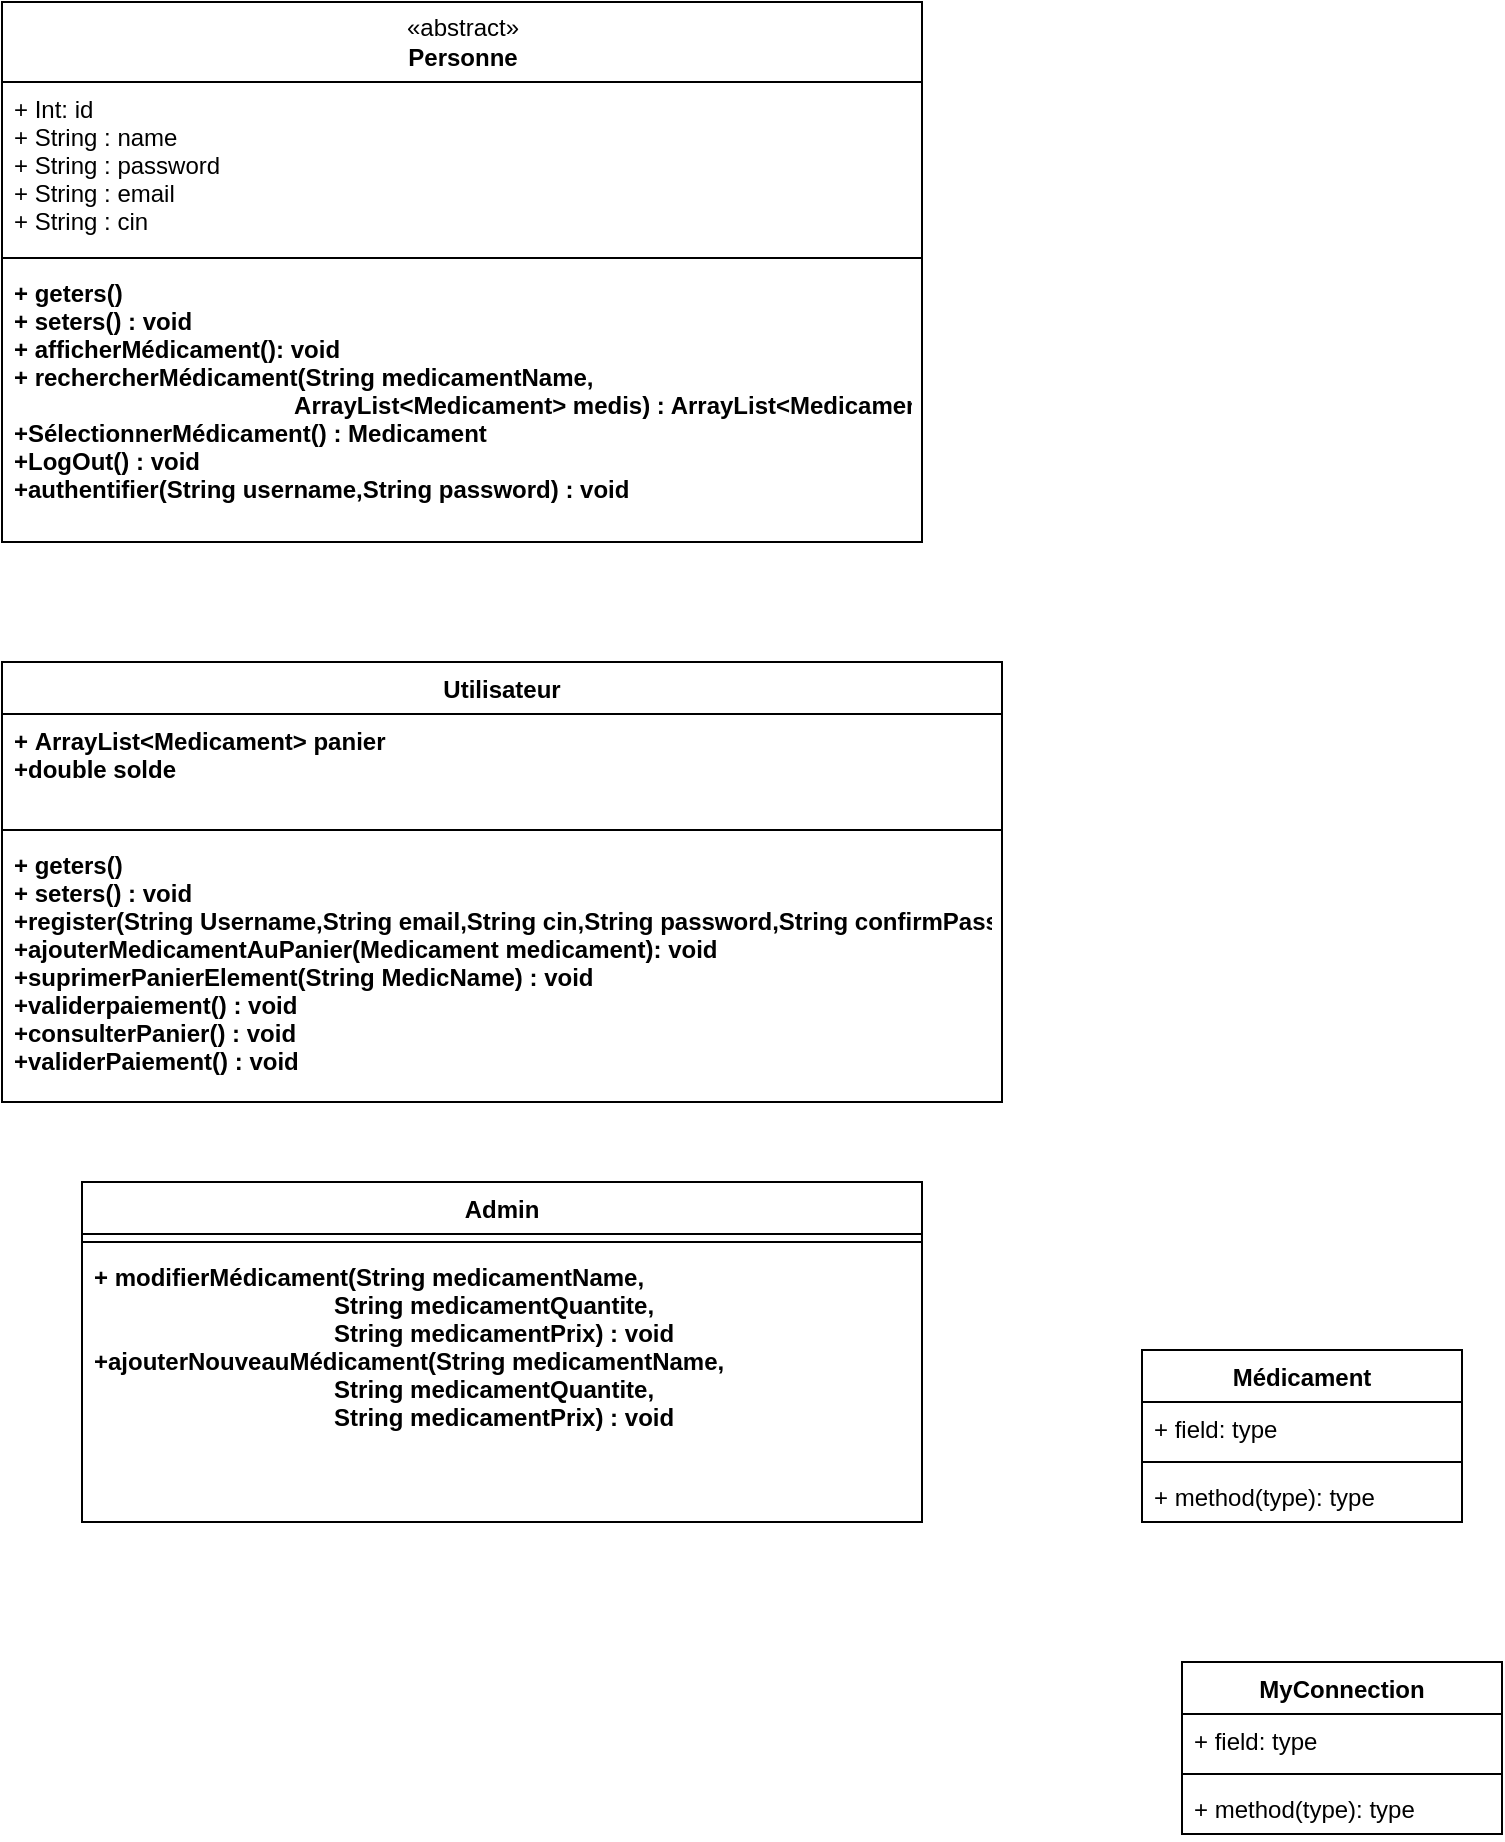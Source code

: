<mxfile version="20.7.4" type="github">
  <diagram id="qClPB_h9Qo0hTZ_bgKdx" name="Page-1">
    <mxGraphModel dx="1147" dy="611" grid="1" gridSize="10" guides="1" tooltips="1" connect="1" arrows="1" fold="1" page="1" pageScale="1" pageWidth="827" pageHeight="1169" math="0" shadow="0">
      <root>
        <mxCell id="0" />
        <mxCell id="1" parent="0" />
        <mxCell id="iHK2AN2Xd2E4cDX30vkL-1" value="" style="swimlane;fontStyle=1;align=center;verticalAlign=top;childLayout=stackLayout;horizontal=1;startSize=0;horizontalStack=0;resizeParent=1;resizeParentMax=0;resizeLast=0;collapsible=1;marginBottom=0;" vertex="1" parent="1">
          <mxGeometry x="10" y="10" width="460" height="270" as="geometry">
            <mxRectangle x="130" y="200" width="50" height="40" as="alternateBounds" />
          </mxGeometry>
        </mxCell>
        <mxCell id="iHK2AN2Xd2E4cDX30vkL-23" value="«abstract»&lt;br&gt;&lt;b&gt;Personne&lt;/b&gt;" style="html=1;" vertex="1" parent="iHK2AN2Xd2E4cDX30vkL-1">
          <mxGeometry width="460" height="40" as="geometry" />
        </mxCell>
        <mxCell id="iHK2AN2Xd2E4cDX30vkL-2" value="+ Int: id&#xa;+ String : name &#xa;+ String : password&#xa;+ String : email&#xa;+ String : cin" style="text;strokeColor=none;fillColor=none;align=left;verticalAlign=top;spacingLeft=4;spacingRight=4;overflow=hidden;rotatable=0;points=[[0,0.5],[1,0.5]];portConstraint=eastwest;" vertex="1" parent="iHK2AN2Xd2E4cDX30vkL-1">
          <mxGeometry y="40" width="460" height="84" as="geometry" />
        </mxCell>
        <mxCell id="iHK2AN2Xd2E4cDX30vkL-3" value="" style="line;strokeWidth=1;fillColor=none;align=left;verticalAlign=middle;spacingTop=-1;spacingLeft=3;spacingRight=3;rotatable=0;labelPosition=right;points=[];portConstraint=eastwest;strokeColor=inherit;" vertex="1" parent="iHK2AN2Xd2E4cDX30vkL-1">
          <mxGeometry y="124" width="460" height="8" as="geometry" />
        </mxCell>
        <mxCell id="iHK2AN2Xd2E4cDX30vkL-4" value="+ geters()&#xa;+ seters() : void&#xa;+ afficherMédicament(): void&#xa;+ rechercherMédicament(String medicamentName,&#xa;                                          ArrayList&lt;Medicament&gt; medis) : ArrayList&lt;Medicament&gt;&#xa;+SélectionnerMédicament() : Medicament&#xa;+LogOut() : void&#xa;+authentifier(String username,String password) : void&#xa;&#xa;" style="text;strokeColor=none;fillColor=none;align=left;verticalAlign=top;spacingLeft=4;spacingRight=4;overflow=hidden;rotatable=0;points=[[0,0.5],[1,0.5]];portConstraint=eastwest;fontStyle=1" vertex="1" parent="iHK2AN2Xd2E4cDX30vkL-1">
          <mxGeometry y="132" width="460" height="138" as="geometry" />
        </mxCell>
        <mxCell id="iHK2AN2Xd2E4cDX30vkL-11" value="Admin" style="swimlane;fontStyle=1;align=center;verticalAlign=top;childLayout=stackLayout;horizontal=1;startSize=26;horizontalStack=0;resizeParent=1;resizeParentMax=0;resizeLast=0;collapsible=1;marginBottom=0;" vertex="1" parent="1">
          <mxGeometry x="50" y="600" width="420" height="170" as="geometry" />
        </mxCell>
        <mxCell id="iHK2AN2Xd2E4cDX30vkL-13" value="" style="line;strokeWidth=1;fillColor=none;align=left;verticalAlign=middle;spacingTop=-1;spacingLeft=3;spacingRight=3;rotatable=0;labelPosition=right;points=[];portConstraint=eastwest;strokeColor=inherit;" vertex="1" parent="iHK2AN2Xd2E4cDX30vkL-11">
          <mxGeometry y="26" width="420" height="8" as="geometry" />
        </mxCell>
        <mxCell id="iHK2AN2Xd2E4cDX30vkL-14" value="+ modifierMédicament(String medicamentName,&#xa;                                    String medicamentQuantite,&#xa;                                    String medicamentPrix) : void&#xa;+ajouterNouveauMédicament(String medicamentName,&#xa;                                    String medicamentQuantite,&#xa;                                    String medicamentPrix) : void" style="text;strokeColor=none;fillColor=none;align=left;verticalAlign=top;spacingLeft=4;spacingRight=4;overflow=hidden;rotatable=0;points=[[0,0.5],[1,0.5]];portConstraint=eastwest;fontStyle=1" vertex="1" parent="iHK2AN2Xd2E4cDX30vkL-11">
          <mxGeometry y="34" width="420" height="136" as="geometry" />
        </mxCell>
        <mxCell id="iHK2AN2Xd2E4cDX30vkL-15" value="Médicament" style="swimlane;fontStyle=1;align=center;verticalAlign=top;childLayout=stackLayout;horizontal=1;startSize=26;horizontalStack=0;resizeParent=1;resizeParentMax=0;resizeLast=0;collapsible=1;marginBottom=0;" vertex="1" parent="1">
          <mxGeometry x="580" y="684" width="160" height="86" as="geometry" />
        </mxCell>
        <mxCell id="iHK2AN2Xd2E4cDX30vkL-16" value="+ field: type" style="text;strokeColor=none;fillColor=none;align=left;verticalAlign=top;spacingLeft=4;spacingRight=4;overflow=hidden;rotatable=0;points=[[0,0.5],[1,0.5]];portConstraint=eastwest;" vertex="1" parent="iHK2AN2Xd2E4cDX30vkL-15">
          <mxGeometry y="26" width="160" height="26" as="geometry" />
        </mxCell>
        <mxCell id="iHK2AN2Xd2E4cDX30vkL-17" value="" style="line;strokeWidth=1;fillColor=none;align=left;verticalAlign=middle;spacingTop=-1;spacingLeft=3;spacingRight=3;rotatable=0;labelPosition=right;points=[];portConstraint=eastwest;strokeColor=inherit;" vertex="1" parent="iHK2AN2Xd2E4cDX30vkL-15">
          <mxGeometry y="52" width="160" height="8" as="geometry" />
        </mxCell>
        <mxCell id="iHK2AN2Xd2E4cDX30vkL-18" value="+ method(type): type" style="text;strokeColor=none;fillColor=none;align=left;verticalAlign=top;spacingLeft=4;spacingRight=4;overflow=hidden;rotatable=0;points=[[0,0.5],[1,0.5]];portConstraint=eastwest;" vertex="1" parent="iHK2AN2Xd2E4cDX30vkL-15">
          <mxGeometry y="60" width="160" height="26" as="geometry" />
        </mxCell>
        <mxCell id="iHK2AN2Xd2E4cDX30vkL-19" value="MyConnection" style="swimlane;fontStyle=1;align=center;verticalAlign=top;childLayout=stackLayout;horizontal=1;startSize=26;horizontalStack=0;resizeParent=1;resizeParentMax=0;resizeLast=0;collapsible=1;marginBottom=0;" vertex="1" parent="1">
          <mxGeometry x="600" y="840" width="160" height="86" as="geometry" />
        </mxCell>
        <mxCell id="iHK2AN2Xd2E4cDX30vkL-20" value="+ field: type" style="text;strokeColor=none;fillColor=none;align=left;verticalAlign=top;spacingLeft=4;spacingRight=4;overflow=hidden;rotatable=0;points=[[0,0.5],[1,0.5]];portConstraint=eastwest;" vertex="1" parent="iHK2AN2Xd2E4cDX30vkL-19">
          <mxGeometry y="26" width="160" height="26" as="geometry" />
        </mxCell>
        <mxCell id="iHK2AN2Xd2E4cDX30vkL-21" value="" style="line;strokeWidth=1;fillColor=none;align=left;verticalAlign=middle;spacingTop=-1;spacingLeft=3;spacingRight=3;rotatable=0;labelPosition=right;points=[];portConstraint=eastwest;strokeColor=inherit;" vertex="1" parent="iHK2AN2Xd2E4cDX30vkL-19">
          <mxGeometry y="52" width="160" height="8" as="geometry" />
        </mxCell>
        <mxCell id="iHK2AN2Xd2E4cDX30vkL-22" value="+ method(type): type" style="text;strokeColor=none;fillColor=none;align=left;verticalAlign=top;spacingLeft=4;spacingRight=4;overflow=hidden;rotatable=0;points=[[0,0.5],[1,0.5]];portConstraint=eastwest;" vertex="1" parent="iHK2AN2Xd2E4cDX30vkL-19">
          <mxGeometry y="60" width="160" height="26" as="geometry" />
        </mxCell>
        <mxCell id="iHK2AN2Xd2E4cDX30vkL-29" value="Utilisateur" style="swimlane;fontStyle=1;align=center;verticalAlign=top;childLayout=stackLayout;horizontal=1;startSize=26;horizontalStack=0;resizeParent=1;resizeParentMax=0;resizeLast=0;collapsible=1;marginBottom=0;" vertex="1" parent="1">
          <mxGeometry x="10" y="340" width="500" height="220" as="geometry" />
        </mxCell>
        <mxCell id="iHK2AN2Xd2E4cDX30vkL-30" value="+ ArrayList&lt;Medicament&gt; panier&#xa;+double solde" style="text;strokeColor=none;fillColor=none;align=left;verticalAlign=top;spacingLeft=4;spacingRight=4;overflow=hidden;rotatable=0;points=[[0,0.5],[1,0.5]];portConstraint=eastwest;fontStyle=1" vertex="1" parent="iHK2AN2Xd2E4cDX30vkL-29">
          <mxGeometry y="26" width="500" height="54" as="geometry" />
        </mxCell>
        <mxCell id="iHK2AN2Xd2E4cDX30vkL-31" value="" style="line;strokeWidth=1;fillColor=none;align=left;verticalAlign=middle;spacingTop=-1;spacingLeft=3;spacingRight=3;rotatable=0;labelPosition=right;points=[];portConstraint=eastwest;strokeColor=inherit;" vertex="1" parent="iHK2AN2Xd2E4cDX30vkL-29">
          <mxGeometry y="80" width="500" height="8" as="geometry" />
        </mxCell>
        <mxCell id="iHK2AN2Xd2E4cDX30vkL-32" value="+ geters()&#xa;+ seters() : void&#xa;+register(String Username,String email,String cin,String password,String confirmPassword)&#xa;+ajouterMedicamentAuPanier(Medicament medicament): void&#xa;+suprimerPanierElement(String MedicName) : void&#xa;+validerpaiement() : void&#xa;+consulterPanier() : void&#xa;+validerPaiement() : void&#xa;&#xa;" style="text;strokeColor=none;fillColor=none;align=left;verticalAlign=top;spacingLeft=4;spacingRight=4;overflow=hidden;rotatable=0;points=[[0,0.5],[1,0.5]];portConstraint=eastwest;fontStyle=1" vertex="1" parent="iHK2AN2Xd2E4cDX30vkL-29">
          <mxGeometry y="88" width="500" height="132" as="geometry" />
        </mxCell>
      </root>
    </mxGraphModel>
  </diagram>
</mxfile>

